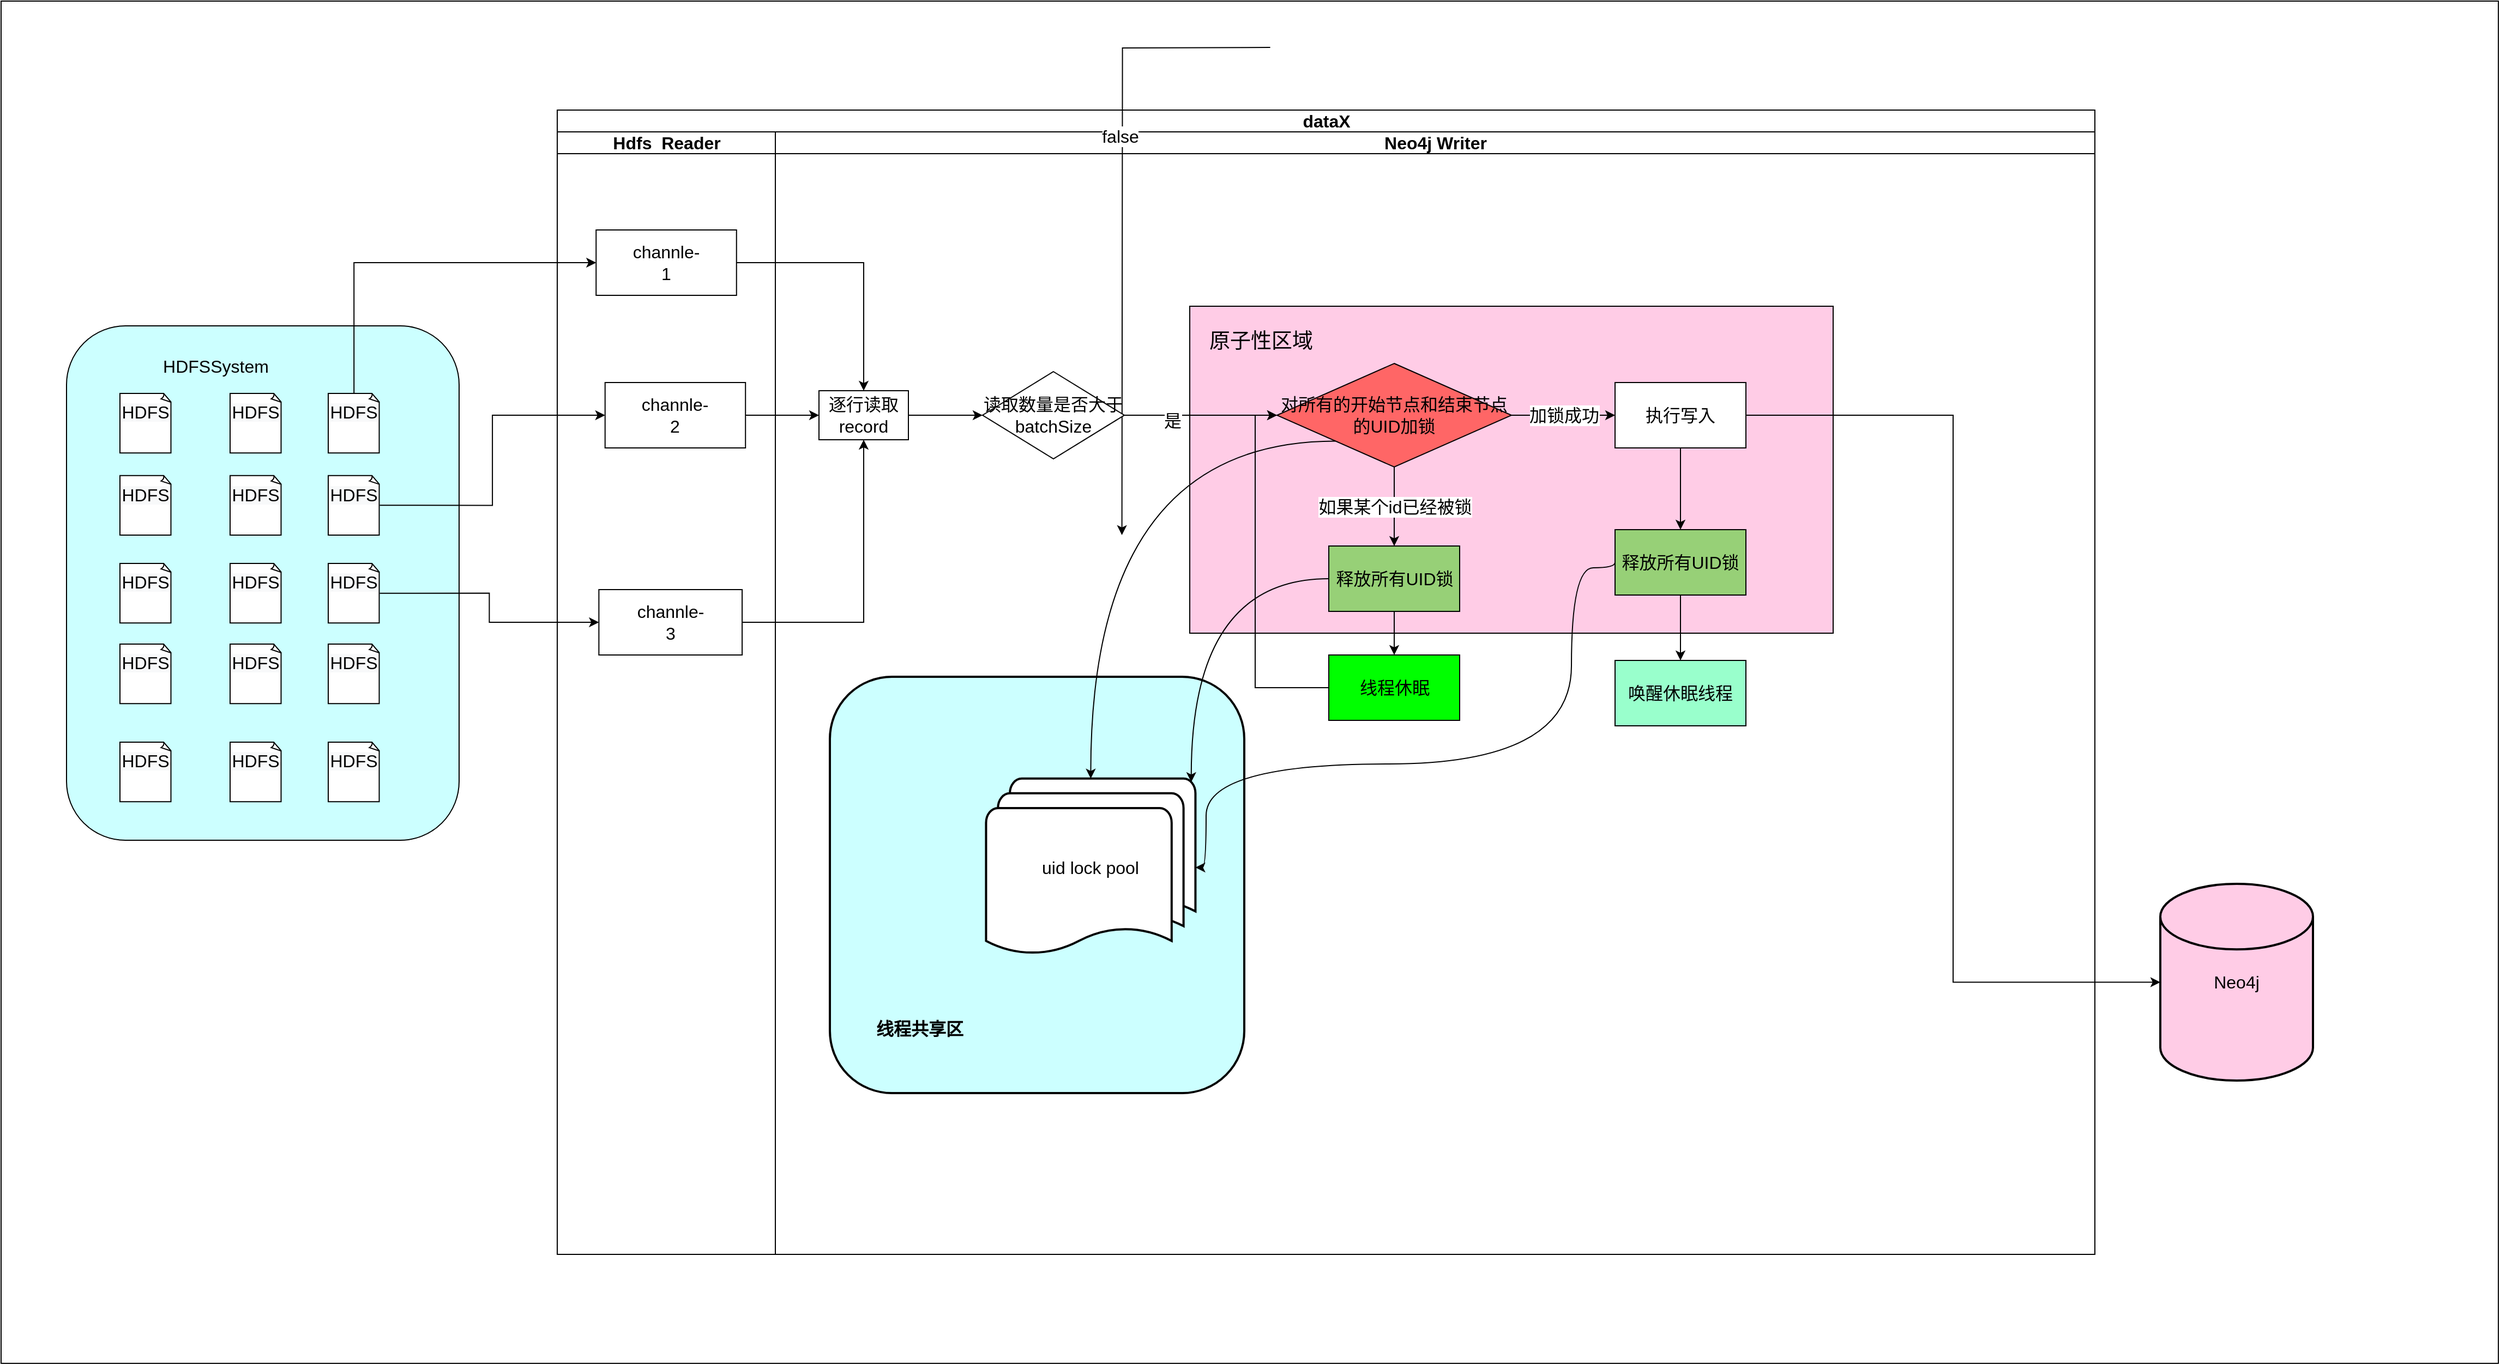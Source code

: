 <mxfile version="20.6.0" type="github">
  <diagram id="In_yStUq_a00IFvJW7Pw" name="第 1 页">
    <mxGraphModel dx="1887" dy="995" grid="1" gridSize="10" guides="1" tooltips="1" connect="1" arrows="1" fold="1" page="1" pageScale="1" pageWidth="827" pageHeight="1169" math="0" shadow="0">
      <root>
        <mxCell id="0" />
        <mxCell id="1" parent="0" />
        <mxCell id="PbnVtULJITPwuukzYumI-1" value="" style="rounded=0;whiteSpace=wrap;html=1;fontSize=16;fillColor=#FFFFFF;gradientColor=none;" vertex="1" parent="1">
          <mxGeometry x="40" y="40" width="2290" height="1250" as="geometry" />
        </mxCell>
        <mxCell id="PbnVtULJITPwuukzYumI-2" value="" style="rounded=1;whiteSpace=wrap;html=1;movable=1;resizable=1;rotatable=1;deletable=1;editable=1;connectable=1;fontSize=16;fillColor=#CCFFFF;" vertex="1" parent="1">
          <mxGeometry x="100" y="338" width="360" height="472" as="geometry" />
        </mxCell>
        <mxCell id="PbnVtULJITPwuukzYumI-3" value="dataX" style="swimlane;childLayout=stackLayout;resizeParent=1;resizeParentMax=0;startSize=20;html=1;rounded=0;gradientColor=none;fontSize=16;" vertex="1" parent="1">
          <mxGeometry x="550" y="140" width="1410" height="1050" as="geometry" />
        </mxCell>
        <mxCell id="PbnVtULJITPwuukzYumI-4" value="Hdfs&amp;nbsp; Reader" style="swimlane;startSize=20;html=1;rounded=0;gradientColor=none;fontSize=16;" vertex="1" parent="PbnVtULJITPwuukzYumI-3">
          <mxGeometry y="20" width="200" height="1030" as="geometry" />
        </mxCell>
        <mxCell id="PbnVtULJITPwuukzYumI-5" value="" style="rounded=0;whiteSpace=wrap;html=1;gradientColor=none;fontSize=16;" vertex="1" parent="PbnVtULJITPwuukzYumI-4">
          <mxGeometry x="43.86" y="230" width="128.75" height="60" as="geometry" />
        </mxCell>
        <mxCell id="PbnVtULJITPwuukzYumI-6" value="channle-2" style="text;html=1;strokeColor=none;fillColor=none;align=center;verticalAlign=middle;whiteSpace=wrap;rounded=0;fontSize=16;" vertex="1" parent="PbnVtULJITPwuukzYumI-4">
          <mxGeometry x="78.23" y="245" width="60" height="30" as="geometry" />
        </mxCell>
        <mxCell id="PbnVtULJITPwuukzYumI-7" value="" style="rounded=0;whiteSpace=wrap;html=1;gradientColor=none;fontSize=16;" vertex="1" parent="PbnVtULJITPwuukzYumI-4">
          <mxGeometry x="38.18" y="420" width="131.36" height="60" as="geometry" />
        </mxCell>
        <mxCell id="PbnVtULJITPwuukzYumI-8" value="channle-3" style="text;html=1;strokeColor=none;fillColor=none;align=center;verticalAlign=middle;whiteSpace=wrap;rounded=0;fontSize=16;" vertex="1" parent="PbnVtULJITPwuukzYumI-4">
          <mxGeometry x="73.86" y="435" width="60" height="30" as="geometry" />
        </mxCell>
        <mxCell id="PbnVtULJITPwuukzYumI-9" value="" style="rounded=0;whiteSpace=wrap;html=1;gradientColor=none;fontSize=16;" vertex="1" parent="PbnVtULJITPwuukzYumI-4">
          <mxGeometry x="35.63" y="90" width="128.75" height="60" as="geometry" />
        </mxCell>
        <mxCell id="PbnVtULJITPwuukzYumI-10" value="channle-1" style="text;html=1;strokeColor=none;fillColor=none;align=center;verticalAlign=middle;whiteSpace=wrap;rounded=0;fontSize=16;" vertex="1" parent="PbnVtULJITPwuukzYumI-4">
          <mxGeometry x="70.0" y="105" width="60" height="30" as="geometry" />
        </mxCell>
        <mxCell id="PbnVtULJITPwuukzYumI-11" style="edgeStyle=orthogonalEdgeStyle;rounded=0;orthogonalLoop=1;jettySize=auto;html=1;exitX=1;exitY=0.5;exitDx=0;exitDy=0;entryX=0.5;entryY=0;entryDx=0;entryDy=0;strokeWidth=1;fontSize=16;" edge="1" parent="PbnVtULJITPwuukzYumI-3" source="PbnVtULJITPwuukzYumI-9" target="PbnVtULJITPwuukzYumI-17">
          <mxGeometry relative="1" as="geometry" />
        </mxCell>
        <mxCell id="PbnVtULJITPwuukzYumI-12" style="edgeStyle=orthogonalEdgeStyle;rounded=0;orthogonalLoop=1;jettySize=auto;html=1;exitX=1;exitY=0.5;exitDx=0;exitDy=0;entryX=0;entryY=0.5;entryDx=0;entryDy=0;strokeWidth=1;fontSize=16;" edge="1" parent="PbnVtULJITPwuukzYumI-3" source="PbnVtULJITPwuukzYumI-5" target="PbnVtULJITPwuukzYumI-17">
          <mxGeometry relative="1" as="geometry" />
        </mxCell>
        <mxCell id="PbnVtULJITPwuukzYumI-13" style="edgeStyle=orthogonalEdgeStyle;rounded=0;orthogonalLoop=1;jettySize=auto;html=1;exitX=1;exitY=0.5;exitDx=0;exitDy=0;entryX=0.5;entryY=1;entryDx=0;entryDy=0;strokeWidth=1;fontSize=16;" edge="1" parent="PbnVtULJITPwuukzYumI-3" source="PbnVtULJITPwuukzYumI-7" target="PbnVtULJITPwuukzYumI-17">
          <mxGeometry relative="1" as="geometry" />
        </mxCell>
        <mxCell id="PbnVtULJITPwuukzYumI-14" value="Neo4j Writer" style="swimlane;startSize=20;html=1;rounded=0;gradientColor=none;fontSize=16;" vertex="1" parent="PbnVtULJITPwuukzYumI-3">
          <mxGeometry x="200" y="20" width="1210" height="1030" as="geometry" />
        </mxCell>
        <mxCell id="PbnVtULJITPwuukzYumI-117" value="" style="rounded=0;whiteSpace=wrap;html=1;strokeColor=#000000;fontSize=16;fillColor=#FFCCE6;" vertex="1" parent="PbnVtULJITPwuukzYumI-14">
          <mxGeometry x="380" y="160" width="590" height="300" as="geometry" />
        </mxCell>
        <mxCell id="PbnVtULJITPwuukzYumI-17" value="逐行读取record" style="rounded=0;whiteSpace=wrap;html=1;fontSize=16;" vertex="1" parent="PbnVtULJITPwuukzYumI-14">
          <mxGeometry x="40" y="237.5" width="82" height="45" as="geometry" />
        </mxCell>
        <mxCell id="PbnVtULJITPwuukzYumI-18" style="edgeStyle=orthogonalEdgeStyle;rounded=0;orthogonalLoop=1;jettySize=auto;html=1;exitX=1;exitY=0.5;exitDx=0;exitDy=0;entryX=0;entryY=0.5;entryDx=0;entryDy=0;fontSize=16;" edge="1" parent="PbnVtULJITPwuukzYumI-14" source="PbnVtULJITPwuukzYumI-17" target="PbnVtULJITPwuukzYumI-107">
          <mxGeometry relative="1" as="geometry">
            <mxPoint x="220" y="260" as="targetPoint" />
          </mxGeometry>
        </mxCell>
        <mxCell id="PbnVtULJITPwuukzYumI-24" style="edgeStyle=orthogonalEdgeStyle;rounded=0;orthogonalLoop=1;jettySize=auto;html=1;exitX=0.5;exitY=1;exitDx=0;exitDy=0;entryX=0.5;entryY=0;entryDx=0;entryDy=0;strokeWidth=1;fontSize=18;" edge="1" parent="PbnVtULJITPwuukzYumI-14" target="PbnVtULJITPwuukzYumI-28">
          <mxGeometry relative="1" as="geometry">
            <mxPoint x="317.8" y="410" as="sourcePoint" />
          </mxGeometry>
        </mxCell>
        <mxCell id="PbnVtULJITPwuukzYumI-26" style="edgeStyle=orthogonalEdgeStyle;rounded=0;orthogonalLoop=1;jettySize=auto;html=1;exitX=0.5;exitY=1;exitDx=0;exitDy=0;entryX=0.5;entryY=0;entryDx=0;entryDy=0;fontSize=16;" edge="1" parent="PbnVtULJITPwuukzYumI-14" source="PbnVtULJITPwuukzYumI-19">
          <mxGeometry relative="1" as="geometry">
            <mxPoint x="453.78" y="-77.5" as="sourcePoint" />
            <mxPoint x="317.8" y="370" as="targetPoint" />
          </mxGeometry>
        </mxCell>
        <mxCell id="PbnVtULJITPwuukzYumI-27" value="false" style="edgeLabel;html=1;align=center;verticalAlign=middle;resizable=0;points=[];fontSize=16;" vertex="1" connectable="0" parent="PbnVtULJITPwuukzYumI-26">
          <mxGeometry x="-0.258" y="-2" relative="1" as="geometry">
            <mxPoint as="offset" />
          </mxGeometry>
        </mxCell>
        <mxCell id="PbnVtULJITPwuukzYumI-30" value="" style="edgeStyle=orthogonalEdgeStyle;rounded=0;orthogonalLoop=1;jettySize=auto;html=1;fontSize=16;exitX=0.5;exitY=1;exitDx=0;exitDy=0;" edge="1" parent="PbnVtULJITPwuukzYumI-14" target="PbnVtULJITPwuukzYumI-29">
          <mxGeometry relative="1" as="geometry">
            <mxPoint x="318.78" y="540" as="sourcePoint" />
          </mxGeometry>
        </mxCell>
        <mxCell id="PbnVtULJITPwuukzYumI-31" value="true" style="edgeLabel;html=1;align=center;verticalAlign=middle;resizable=0;points=[];fontSize=16;" vertex="1" connectable="0" parent="PbnVtULJITPwuukzYumI-30">
          <mxGeometry x="0.16" y="4" relative="1" as="geometry">
            <mxPoint x="-6" y="-6" as="offset" />
          </mxGeometry>
        </mxCell>
        <mxCell id="PbnVtULJITPwuukzYumI-39" value="" style="edgeStyle=orthogonalEdgeStyle;rounded=0;jumpSize=6;orthogonalLoop=1;jettySize=auto;html=1;strokeColor=#000000;strokeWidth=1;entryX=0.5;entryY=0;entryDx=0;entryDy=0;fontSize=16;" edge="1" parent="PbnVtULJITPwuukzYumI-14" target="PbnVtULJITPwuukzYumI-38">
          <mxGeometry relative="1" as="geometry">
            <mxPoint x="318.818" y="630" as="sourcePoint" />
          </mxGeometry>
        </mxCell>
        <mxCell id="PbnVtULJITPwuukzYumI-43" value="" style="edgeStyle=orthogonalEdgeStyle;rounded=0;jumpSize=6;orthogonalLoop=1;jettySize=auto;html=1;strokeColor=#000000;strokeWidth=1;fontSize=16;" edge="1" parent="PbnVtULJITPwuukzYumI-14" target="PbnVtULJITPwuukzYumI-42">
          <mxGeometry relative="1" as="geometry">
            <mxPoint x="318.818" y="706.75" as="sourcePoint" />
          </mxGeometry>
        </mxCell>
        <mxCell id="PbnVtULJITPwuukzYumI-92" value="" style="edgeStyle=orthogonalEdgeStyle;rounded=0;orthogonalLoop=1;jettySize=auto;html=1;entryX=0;entryY=0.5;entryDx=0;entryDy=0;exitX=1;exitY=0.5;exitDx=0;exitDy=0;fontSize=16;" edge="1" parent="PbnVtULJITPwuukzYumI-14" source="PbnVtULJITPwuukzYumI-107" target="PbnVtULJITPwuukzYumI-97">
          <mxGeometry relative="1" as="geometry">
            <mxPoint x="340" y="260" as="sourcePoint" />
            <mxPoint x="420" y="260" as="targetPoint" />
          </mxGeometry>
        </mxCell>
        <mxCell id="PbnVtULJITPwuukzYumI-108" value="是" style="edgeLabel;html=1;align=center;verticalAlign=middle;resizable=0;points=[];fontSize=16;" vertex="1" connectable="0" parent="PbnVtULJITPwuukzYumI-92">
          <mxGeometry x="-0.378" y="-5" relative="1" as="geometry">
            <mxPoint as="offset" />
          </mxGeometry>
        </mxCell>
        <mxCell id="PbnVtULJITPwuukzYumI-100" value="加锁成功" style="edgeStyle=orthogonalEdgeStyle;curved=1;orthogonalLoop=1;jettySize=auto;html=1;fontSize=16;" edge="1" parent="PbnVtULJITPwuukzYumI-14" source="PbnVtULJITPwuukzYumI-97" target="PbnVtULJITPwuukzYumI-99">
          <mxGeometry relative="1" as="geometry" />
        </mxCell>
        <mxCell id="PbnVtULJITPwuukzYumI-103" value="如果某个id已经被锁" style="edgeStyle=orthogonalEdgeStyle;curved=1;orthogonalLoop=1;jettySize=auto;html=1;fontSize=16;" edge="1" parent="PbnVtULJITPwuukzYumI-14" source="PbnVtULJITPwuukzYumI-97" target="PbnVtULJITPwuukzYumI-102">
          <mxGeometry relative="1" as="geometry" />
        </mxCell>
        <mxCell id="PbnVtULJITPwuukzYumI-97" value="对所有的开始节点和结束节点的UID加锁" style="rhombus;whiteSpace=wrap;html=1;rounded=0;fontSize=16;fillColor=#FF6666;" vertex="1" parent="PbnVtULJITPwuukzYumI-14">
          <mxGeometry x="460" y="212.5" width="215" height="95" as="geometry" />
        </mxCell>
        <mxCell id="PbnVtULJITPwuukzYumI-105" value="" style="edgeStyle=orthogonalEdgeStyle;curved=1;orthogonalLoop=1;jettySize=auto;html=1;fontSize=16;" edge="1" parent="PbnVtULJITPwuukzYumI-14" source="PbnVtULJITPwuukzYumI-99" target="PbnVtULJITPwuukzYumI-104">
          <mxGeometry relative="1" as="geometry" />
        </mxCell>
        <mxCell id="PbnVtULJITPwuukzYumI-99" value="执行写入" style="whiteSpace=wrap;html=1;rounded=0;fontSize=16;" vertex="1" parent="PbnVtULJITPwuukzYumI-14">
          <mxGeometry x="770" y="230" width="120" height="60" as="geometry" />
        </mxCell>
        <mxCell id="PbnVtULJITPwuukzYumI-109" style="edgeStyle=orthogonalEdgeStyle;rounded=0;orthogonalLoop=1;jettySize=auto;html=1;exitX=0;exitY=0.5;exitDx=0;exitDy=0;entryX=0;entryY=0.5;entryDx=0;entryDy=0;fontSize=16;" edge="1" parent="PbnVtULJITPwuukzYumI-14" source="PbnVtULJITPwuukzYumI-114" target="PbnVtULJITPwuukzYumI-97">
          <mxGeometry relative="1" as="geometry" />
        </mxCell>
        <mxCell id="PbnVtULJITPwuukzYumI-115" value="" style="edgeStyle=orthogonalEdgeStyle;curved=1;orthogonalLoop=1;jettySize=auto;html=1;fontSize=16;" edge="1" parent="PbnVtULJITPwuukzYumI-14" source="PbnVtULJITPwuukzYumI-102" target="PbnVtULJITPwuukzYumI-114">
          <mxGeometry relative="1" as="geometry" />
        </mxCell>
        <mxCell id="PbnVtULJITPwuukzYumI-102" value="释放所有UID锁" style="whiteSpace=wrap;html=1;rounded=0;fontSize=16;fillColor=#97D077;" vertex="1" parent="PbnVtULJITPwuukzYumI-14">
          <mxGeometry x="507.5" y="380" width="120" height="60" as="geometry" />
        </mxCell>
        <mxCell id="PbnVtULJITPwuukzYumI-112" value="" style="edgeStyle=orthogonalEdgeStyle;rounded=0;orthogonalLoop=1;jettySize=auto;html=1;fontSize=16;" edge="1" parent="PbnVtULJITPwuukzYumI-14" source="PbnVtULJITPwuukzYumI-104" target="PbnVtULJITPwuukzYumI-111">
          <mxGeometry relative="1" as="geometry" />
        </mxCell>
        <mxCell id="PbnVtULJITPwuukzYumI-104" value="释放所有UID锁" style="whiteSpace=wrap;html=1;rounded=0;fontSize=16;fillColor=#97D077;" vertex="1" parent="PbnVtULJITPwuukzYumI-14">
          <mxGeometry x="770" y="365" width="120" height="60" as="geometry" />
        </mxCell>
        <mxCell id="PbnVtULJITPwuukzYumI-107" value="读取数量是否大于batchSize" style="rhombus;whiteSpace=wrap;html=1;fontSize=16;" vertex="1" parent="PbnVtULJITPwuukzYumI-14">
          <mxGeometry x="190" y="220" width="130" height="80" as="geometry" />
        </mxCell>
        <mxCell id="PbnVtULJITPwuukzYumI-111" value="唤醒休眠线程" style="whiteSpace=wrap;html=1;fontSize=16;rounded=0;fillColor=#99FFCC;" vertex="1" parent="PbnVtULJITPwuukzYumI-14">
          <mxGeometry x="770" y="485" width="120" height="60" as="geometry" />
        </mxCell>
        <mxCell id="PbnVtULJITPwuukzYumI-114" value="线程休眠" style="whiteSpace=wrap;html=1;fontSize=16;rounded=0;fillColor=#00FF00;" vertex="1" parent="PbnVtULJITPwuukzYumI-14">
          <mxGeometry x="507.5" y="480" width="120" height="60" as="geometry" />
        </mxCell>
        <mxCell id="PbnVtULJITPwuukzYumI-118" value="原子性区域" style="text;html=1;strokeColor=none;fillColor=none;align=center;verticalAlign=middle;whiteSpace=wrap;rounded=0;fontSize=19;" vertex="1" parent="PbnVtULJITPwuukzYumI-14">
          <mxGeometry x="382.5" y="170.5" width="125" height="42" as="geometry" />
        </mxCell>
        <mxCell id="PbnVtULJITPwuukzYumI-59" style="edgeStyle=orthogonalEdgeStyle;rounded=0;orthogonalLoop=1;jettySize=auto;html=1;exitX=0.5;exitY=0;exitDx=0;exitDy=0;exitPerimeter=0;entryX=0;entryY=0.5;entryDx=0;entryDy=0;fontSize=16;" edge="1" parent="1" source="PbnVtULJITPwuukzYumI-69" target="PbnVtULJITPwuukzYumI-9">
          <mxGeometry relative="1" as="geometry">
            <mxPoint x="932.07" y="213.5" as="targetPoint" />
          </mxGeometry>
        </mxCell>
        <mxCell id="PbnVtULJITPwuukzYumI-60" style="edgeStyle=orthogonalEdgeStyle;rounded=0;orthogonalLoop=1;jettySize=auto;html=1;exitX=1;exitY=0.5;exitDx=0;exitDy=0;exitPerimeter=0;entryX=0;entryY=0.5;entryDx=0;entryDy=0;fontSize=16;" edge="1" parent="1" source="PbnVtULJITPwuukzYumI-68" target="PbnVtULJITPwuukzYumI-5">
          <mxGeometry relative="1" as="geometry" />
        </mxCell>
        <mxCell id="PbnVtULJITPwuukzYumI-61" style="edgeStyle=orthogonalEdgeStyle;rounded=0;orthogonalLoop=1;jettySize=auto;html=1;exitX=1;exitY=0.5;exitDx=0;exitDy=0;exitPerimeter=0;entryX=0;entryY=0.5;entryDx=0;entryDy=0;fontSize=16;" edge="1" parent="1" source="PbnVtULJITPwuukzYumI-67" target="PbnVtULJITPwuukzYumI-7">
          <mxGeometry relative="1" as="geometry" />
        </mxCell>
        <mxCell id="PbnVtULJITPwuukzYumI-62" value="Neo4j" style="strokeWidth=2;html=1;shape=mxgraph.flowchart.database;whiteSpace=wrap;strokeColor=#000000;fontSize=16;fillColor=#FFCCE6;" vertex="1" parent="1">
          <mxGeometry x="2020" y="850" width="140" height="180.5" as="geometry" />
        </mxCell>
        <mxCell id="PbnVtULJITPwuukzYumI-65" value="&lt;font color=&quot;#000000&quot; style=&quot;font-size: 16px;&quot;&gt;HDFSSystem&lt;/font&gt;" style="text;html=1;strokeColor=none;fillColor=none;align=center;verticalAlign=middle;whiteSpace=wrap;rounded=0;shadow=0;glass=0;dashed=1;dashPattern=1 4;sketch=0;strokeWidth=2;fontSize=16;fontColor=#FFFFFF;" vertex="1" parent="1">
          <mxGeometry x="120" y="360" width="233.79" height="30" as="geometry" />
        </mxCell>
        <mxCell id="PbnVtULJITPwuukzYumI-66" value="&#xa;&lt;span style=&quot;color: rgb(0, 0, 0); font-family: Helvetica; font-size: 16px; font-style: normal; font-variant-ligatures: normal; font-variant-caps: normal; font-weight: 400; letter-spacing: normal; orphans: 2; text-align: center; text-indent: 0px; text-transform: none; widows: 2; word-spacing: 0px; -webkit-text-stroke-width: 0px; background-color: rgb(248, 249, 250); text-decoration-thickness: initial; text-decoration-style: initial; text-decoration-color: initial; float: none; display: inline !important;&quot;&gt;HDFS&lt;/span&gt;&#xa;&#xa;" style="whiteSpace=wrap;html=1;shape=mxgraph.basic.document;fontSize=16;" vertex="1" parent="1">
          <mxGeometry x="340.006" y="630" width="47.218" height="54.645" as="geometry" />
        </mxCell>
        <mxCell id="PbnVtULJITPwuukzYumI-67" value="&#xa;&lt;span style=&quot;color: rgb(0, 0, 0); font-family: Helvetica; font-size: 16px; font-style: normal; font-variant-ligatures: normal; font-variant-caps: normal; font-weight: 400; letter-spacing: normal; orphans: 2; text-align: center; text-indent: 0px; text-transform: none; widows: 2; word-spacing: 0px; -webkit-text-stroke-width: 0px; background-color: rgb(248, 249, 250); text-decoration-thickness: initial; text-decoration-style: initial; text-decoration-color: initial; float: none; display: inline !important;&quot;&gt;HDFS&lt;/span&gt;&#xa;&#xa;" style="whiteSpace=wrap;html=1;shape=mxgraph.basic.document;fontSize=16;" vertex="1" parent="1">
          <mxGeometry x="340.001" y="556" width="47.218" height="54.645" as="geometry" />
        </mxCell>
        <mxCell id="PbnVtULJITPwuukzYumI-68" value="&#xa;&lt;span style=&quot;color: rgb(0, 0, 0); font-family: Helvetica; font-size: 16px; font-style: normal; font-variant-ligatures: normal; font-variant-caps: normal; font-weight: 400; letter-spacing: normal; orphans: 2; text-align: center; text-indent: 0px; text-transform: none; widows: 2; word-spacing: 0px; -webkit-text-stroke-width: 0px; background-color: rgb(248, 249, 250); text-decoration-thickness: initial; text-decoration-style: initial; text-decoration-color: initial; float: none; display: inline !important;&quot;&gt;HDFS&lt;/span&gt;&#xa;&#xa;" style="whiteSpace=wrap;html=1;shape=mxgraph.basic.document;fontSize=16;" vertex="1" parent="1">
          <mxGeometry x="339.997" y="475.35" width="47.218" height="54.645" as="geometry" />
        </mxCell>
        <mxCell id="PbnVtULJITPwuukzYumI-69" value="&#xa;&lt;span style=&quot;color: rgb(0, 0, 0); font-family: Helvetica; font-size: 16px; font-style: normal; font-variant-ligatures: normal; font-variant-caps: normal; font-weight: 400; letter-spacing: normal; orphans: 2; text-align: center; text-indent: 0px; text-transform: none; widows: 2; word-spacing: 0px; -webkit-text-stroke-width: 0px; background-color: rgb(248, 249, 250); text-decoration-thickness: initial; text-decoration-style: initial; text-decoration-color: initial; float: none; display: inline !important;&quot;&gt;HDFS&lt;/span&gt;&#xa;&#xa;" style="whiteSpace=wrap;html=1;shape=mxgraph.basic.document;fontSize=16;" vertex="1" parent="1">
          <mxGeometry x="340.002" y="400" width="47.218" height="54.645" as="geometry" />
        </mxCell>
        <mxCell id="PbnVtULJITPwuukzYumI-70" value="&#xa;&lt;span style=&quot;color: rgb(0, 0, 0); font-family: Helvetica; font-size: 16px; font-style: normal; font-variant-ligatures: normal; font-variant-caps: normal; font-weight: 400; letter-spacing: normal; orphans: 2; text-align: center; text-indent: 0px; text-transform: none; widows: 2; word-spacing: 0px; -webkit-text-stroke-width: 0px; background-color: rgb(248, 249, 250); text-decoration-thickness: initial; text-decoration-style: initial; text-decoration-color: initial; float: none; display: inline !important;&quot;&gt;HDFS&lt;/span&gt;&#xa;&#xa;" style="whiteSpace=wrap;html=1;shape=mxgraph.basic.document;fontSize=16;" vertex="1" parent="1">
          <mxGeometry x="340.004" y="719.995" width="47.218" height="54.645" as="geometry" />
        </mxCell>
        <mxCell id="PbnVtULJITPwuukzYumI-71" value="&#xa;&lt;span style=&quot;color: rgb(0, 0, 0); font-family: Helvetica; font-size: 16px; font-style: normal; font-variant-ligatures: normal; font-variant-caps: normal; font-weight: 400; letter-spacing: normal; orphans: 2; text-align: center; text-indent: 0px; text-transform: none; widows: 2; word-spacing: 0px; -webkit-text-stroke-width: 0px; background-color: rgb(248, 249, 250); text-decoration-thickness: initial; text-decoration-style: initial; text-decoration-color: initial; float: none; display: inline !important;&quot;&gt;HDFS&lt;/span&gt;&#xa;&#xa;" style="whiteSpace=wrap;html=1;shape=mxgraph.basic.document;fontSize=16;" vertex="1" parent="1">
          <mxGeometry x="250.006" y="630" width="47.218" height="54.645" as="geometry" />
        </mxCell>
        <mxCell id="PbnVtULJITPwuukzYumI-72" value="&#xa;&lt;span style=&quot;color: rgb(0, 0, 0); font-family: Helvetica; font-size: 16px; font-style: normal; font-variant-ligatures: normal; font-variant-caps: normal; font-weight: 400; letter-spacing: normal; orphans: 2; text-align: center; text-indent: 0px; text-transform: none; widows: 2; word-spacing: 0px; -webkit-text-stroke-width: 0px; background-color: rgb(248, 249, 250); text-decoration-thickness: initial; text-decoration-style: initial; text-decoration-color: initial; float: none; display: inline !important;&quot;&gt;HDFS&lt;/span&gt;&#xa;&#xa;" style="whiteSpace=wrap;html=1;shape=mxgraph.basic.document;fontSize=16;" vertex="1" parent="1">
          <mxGeometry x="250.001" y="556" width="47.218" height="54.645" as="geometry" />
        </mxCell>
        <mxCell id="PbnVtULJITPwuukzYumI-73" value="&#xa;&lt;span style=&quot;color: rgb(0, 0, 0); font-family: Helvetica; font-size: 16px; font-style: normal; font-variant-ligatures: normal; font-variant-caps: normal; font-weight: 400; letter-spacing: normal; orphans: 2; text-align: center; text-indent: 0px; text-transform: none; widows: 2; word-spacing: 0px; -webkit-text-stroke-width: 0px; background-color: rgb(248, 249, 250); text-decoration-thickness: initial; text-decoration-style: initial; text-decoration-color: initial; float: none; display: inline !important;&quot;&gt;HDFS&lt;/span&gt;&#xa;&#xa;" style="whiteSpace=wrap;html=1;shape=mxgraph.basic.document;fontSize=16;" vertex="1" parent="1">
          <mxGeometry x="249.997" y="475.35" width="47.218" height="54.645" as="geometry" />
        </mxCell>
        <mxCell id="PbnVtULJITPwuukzYumI-74" value="&#xa;&lt;span style=&quot;color: rgb(0, 0, 0); font-family: Helvetica; font-size: 16px; font-style: normal; font-variant-ligatures: normal; font-variant-caps: normal; font-weight: 400; letter-spacing: normal; orphans: 2; text-align: center; text-indent: 0px; text-transform: none; widows: 2; word-spacing: 0px; -webkit-text-stroke-width: 0px; background-color: rgb(248, 249, 250); text-decoration-thickness: initial; text-decoration-style: initial; text-decoration-color: initial; float: none; display: inline !important;&quot;&gt;HDFS&lt;/span&gt;&#xa;&#xa;" style="whiteSpace=wrap;html=1;shape=mxgraph.basic.document;fontSize=16;" vertex="1" parent="1">
          <mxGeometry x="250.002" y="400" width="47.218" height="54.645" as="geometry" />
        </mxCell>
        <mxCell id="PbnVtULJITPwuukzYumI-75" value="&#xa;&lt;span style=&quot;color: rgb(0, 0, 0); font-family: Helvetica; font-size: 16px; font-style: normal; font-variant-ligatures: normal; font-variant-caps: normal; font-weight: 400; letter-spacing: normal; orphans: 2; text-align: center; text-indent: 0px; text-transform: none; widows: 2; word-spacing: 0px; -webkit-text-stroke-width: 0px; background-color: rgb(248, 249, 250); text-decoration-thickness: initial; text-decoration-style: initial; text-decoration-color: initial; float: none; display: inline !important;&quot;&gt;HDFS&lt;/span&gt;&#xa;&#xa;" style="whiteSpace=wrap;html=1;shape=mxgraph.basic.document;fontSize=16;" vertex="1" parent="1">
          <mxGeometry x="250.004" y="719.995" width="47.218" height="54.645" as="geometry" />
        </mxCell>
        <mxCell id="PbnVtULJITPwuukzYumI-76" value="&#xa;&lt;span style=&quot;color: rgb(0, 0, 0); font-family: Helvetica; font-size: 16px; font-style: normal; font-variant-ligatures: normal; font-variant-caps: normal; font-weight: 400; letter-spacing: normal; orphans: 2; text-align: center; text-indent: 0px; text-transform: none; widows: 2; word-spacing: 0px; -webkit-text-stroke-width: 0px; background-color: rgb(248, 249, 250); text-decoration-thickness: initial; text-decoration-style: initial; text-decoration-color: initial; float: none; display: inline !important;&quot;&gt;HDFS&lt;/span&gt;&#xa;&#xa;" style="whiteSpace=wrap;html=1;shape=mxgraph.basic.document;fontSize=16;" vertex="1" parent="1">
          <mxGeometry x="149.006" y="630" width="47.218" height="54.645" as="geometry" />
        </mxCell>
        <mxCell id="PbnVtULJITPwuukzYumI-77" value="&#xa;&lt;span style=&quot;color: rgb(0, 0, 0); font-family: Helvetica; font-size: 16px; font-style: normal; font-variant-ligatures: normal; font-variant-caps: normal; font-weight: 400; letter-spacing: normal; orphans: 2; text-align: center; text-indent: 0px; text-transform: none; widows: 2; word-spacing: 0px; -webkit-text-stroke-width: 0px; background-color: rgb(248, 249, 250); text-decoration-thickness: initial; text-decoration-style: initial; text-decoration-color: initial; float: none; display: inline !important;&quot;&gt;HDFS&lt;/span&gt;&#xa;&#xa;" style="whiteSpace=wrap;html=1;shape=mxgraph.basic.document;fontSize=16;" vertex="1" parent="1">
          <mxGeometry x="149.001" y="556" width="47.218" height="54.645" as="geometry" />
        </mxCell>
        <mxCell id="PbnVtULJITPwuukzYumI-78" value="&#xa;&lt;span style=&quot;color: rgb(0, 0, 0); font-family: Helvetica; font-size: 16px; font-style: normal; font-variant-ligatures: normal; font-variant-caps: normal; font-weight: 400; letter-spacing: normal; orphans: 2; text-align: center; text-indent: 0px; text-transform: none; widows: 2; word-spacing: 0px; -webkit-text-stroke-width: 0px; background-color: rgb(248, 249, 250); text-decoration-thickness: initial; text-decoration-style: initial; text-decoration-color: initial; float: none; display: inline !important;&quot;&gt;HDFS&lt;/span&gt;&#xa;&#xa;" style="whiteSpace=wrap;html=1;shape=mxgraph.basic.document;fontSize=16;" vertex="1" parent="1">
          <mxGeometry x="148.997" y="475.35" width="47.218" height="54.645" as="geometry" />
        </mxCell>
        <mxCell id="PbnVtULJITPwuukzYumI-79" value="&#xa;&lt;span style=&quot;color: rgb(0, 0, 0); font-family: Helvetica; font-size: 16px; font-style: normal; font-variant-ligatures: normal; font-variant-caps: normal; font-weight: 400; letter-spacing: normal; orphans: 2; text-align: center; text-indent: 0px; text-transform: none; widows: 2; word-spacing: 0px; -webkit-text-stroke-width: 0px; background-color: rgb(248, 249, 250); text-decoration-thickness: initial; text-decoration-style: initial; text-decoration-color: initial; float: none; display: inline !important;&quot;&gt;HDFS&lt;/span&gt;&#xa;&#xa;" style="whiteSpace=wrap;html=1;shape=mxgraph.basic.document;fontSize=16;" vertex="1" parent="1">
          <mxGeometry x="149.002" y="400" width="47.218" height="54.645" as="geometry" />
        </mxCell>
        <mxCell id="PbnVtULJITPwuukzYumI-80" value="&#xa;&lt;span style=&quot;color: rgb(0, 0, 0); font-family: Helvetica; font-size: 16px; font-style: normal; font-variant-ligatures: normal; font-variant-caps: normal; font-weight: 400; letter-spacing: normal; orphans: 2; text-align: center; text-indent: 0px; text-transform: none; widows: 2; word-spacing: 0px; -webkit-text-stroke-width: 0px; background-color: rgb(248, 249, 250); text-decoration-thickness: initial; text-decoration-style: initial; text-decoration-color: initial; float: none; display: inline !important;&quot;&gt;HDFS&lt;/span&gt;&#xa;&#xa;" style="whiteSpace=wrap;html=1;shape=mxgraph.basic.document;fontSize=16;" vertex="1" parent="1">
          <mxGeometry x="149.004" y="719.995" width="47.218" height="54.645" as="geometry" />
        </mxCell>
        <mxCell id="PbnVtULJITPwuukzYumI-101" value="" style="group;fontSize=16;" vertex="1" connectable="0" parent="1">
          <mxGeometry x="800" y="660" width="380" height="382" as="geometry" />
        </mxCell>
        <mxCell id="PbnVtULJITPwuukzYumI-82" value="" style="rounded=1;whiteSpace=wrap;html=1;strokeColor=#000000;strokeWidth=2;fontSize=16;fillColor=#CCFFFF;" vertex="1" parent="PbnVtULJITPwuukzYumI-101">
          <mxGeometry width="380" height="382" as="geometry" />
        </mxCell>
        <mxCell id="PbnVtULJITPwuukzYumI-83" value="&lt;font style=&quot;font-size: 16px;&quot;&gt;uid lock pool&lt;/font&gt;" style="strokeWidth=2;html=1;shape=mxgraph.flowchart.multi-document;whiteSpace=wrap;fontSize=16;" vertex="1" parent="PbnVtULJITPwuukzYumI-101">
          <mxGeometry x="143.22" y="93.376" width="192" height="163.256" as="geometry" />
        </mxCell>
        <mxCell id="PbnVtULJITPwuukzYumI-87" value="&lt;b style=&quot;font-size: 16px;&quot;&gt;&lt;font style=&quot;font-size: 16px;&quot;&gt;线程共享区&lt;/font&gt;&lt;/b&gt;" style="text;html=1;strokeColor=none;fillColor=none;align=center;verticalAlign=middle;whiteSpace=wrap;rounded=0;strokeWidth=2;fontSize=16;" vertex="1" parent="PbnVtULJITPwuukzYumI-101">
          <mxGeometry x="22.02" y="297.3" width="121.2" height="50.7" as="geometry" />
        </mxCell>
        <mxCell id="PbnVtULJITPwuukzYumI-96" style="edgeStyle=orthogonalEdgeStyle;curved=1;orthogonalLoop=1;jettySize=auto;html=1;exitX=0;exitY=1;exitDx=0;exitDy=0;entryX=0.5;entryY=0;entryDx=0;entryDy=0;entryPerimeter=0;fontSize=16;" edge="1" parent="1" source="PbnVtULJITPwuukzYumI-97" target="PbnVtULJITPwuukzYumI-83">
          <mxGeometry relative="1" as="geometry">
            <mxPoint x="1200" y="450" as="sourcePoint" />
          </mxGeometry>
        </mxCell>
        <mxCell id="PbnVtULJITPwuukzYumI-106" style="edgeStyle=orthogonalEdgeStyle;orthogonalLoop=1;jettySize=auto;html=1;exitX=1;exitY=0.5;exitDx=0;exitDy=0;entryX=0;entryY=0.5;entryDx=0;entryDy=0;entryPerimeter=0;rounded=0;fontSize=16;" edge="1" parent="1" source="PbnVtULJITPwuukzYumI-99" target="PbnVtULJITPwuukzYumI-62">
          <mxGeometry relative="1" as="geometry" />
        </mxCell>
        <mxCell id="PbnVtULJITPwuukzYumI-113" style="edgeStyle=orthogonalEdgeStyle;orthogonalLoop=1;jettySize=auto;html=1;exitX=0;exitY=0.5;exitDx=0;exitDy=0;entryX=1;entryY=0.5;entryDx=0;entryDy=0;entryPerimeter=0;fontSize=16;curved=1;" edge="1" parent="1" source="PbnVtULJITPwuukzYumI-104" target="PbnVtULJITPwuukzYumI-83">
          <mxGeometry relative="1" as="geometry">
            <Array as="points">
              <mxPoint x="1480" y="560" />
              <mxPoint x="1480" y="740" />
              <mxPoint x="1145" y="740" />
            </Array>
          </mxGeometry>
        </mxCell>
        <mxCell id="PbnVtULJITPwuukzYumI-116" style="edgeStyle=orthogonalEdgeStyle;curved=1;orthogonalLoop=1;jettySize=auto;html=1;exitX=0;exitY=0.5;exitDx=0;exitDy=0;entryX=0.98;entryY=0.02;entryDx=0;entryDy=0;entryPerimeter=0;fontSize=16;" edge="1" parent="1" source="PbnVtULJITPwuukzYumI-102" target="PbnVtULJITPwuukzYumI-83">
          <mxGeometry relative="1" as="geometry" />
        </mxCell>
      </root>
    </mxGraphModel>
  </diagram>
</mxfile>
